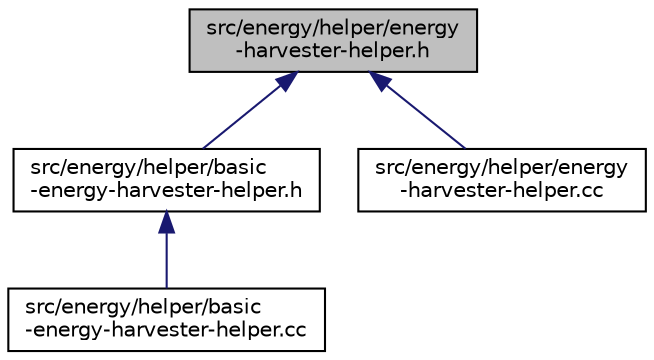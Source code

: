 digraph "src/energy/helper/energy-harvester-helper.h"
{
 // LATEX_PDF_SIZE
  edge [fontname="Helvetica",fontsize="10",labelfontname="Helvetica",labelfontsize="10"];
  node [fontname="Helvetica",fontsize="10",shape=record];
  Node1 [label="src/energy/helper/energy\l-harvester-helper.h",height=0.2,width=0.4,color="black", fillcolor="grey75", style="filled", fontcolor="black",tooltip=" "];
  Node1 -> Node2 [dir="back",color="midnightblue",fontsize="10",style="solid",fontname="Helvetica"];
  Node2 [label="src/energy/helper/basic\l-energy-harvester-helper.h",height=0.2,width=0.4,color="black", fillcolor="white", style="filled",URL="$basic-energy-harvester-helper_8h.html",tooltip=" "];
  Node2 -> Node3 [dir="back",color="midnightblue",fontsize="10",style="solid",fontname="Helvetica"];
  Node3 [label="src/energy/helper/basic\l-energy-harvester-helper.cc",height=0.2,width=0.4,color="black", fillcolor="white", style="filled",URL="$basic-energy-harvester-helper_8cc.html",tooltip=" "];
  Node1 -> Node4 [dir="back",color="midnightblue",fontsize="10",style="solid",fontname="Helvetica"];
  Node4 [label="src/energy/helper/energy\l-harvester-helper.cc",height=0.2,width=0.4,color="black", fillcolor="white", style="filled",URL="$energy-harvester-helper_8cc.html",tooltip=" "];
}
